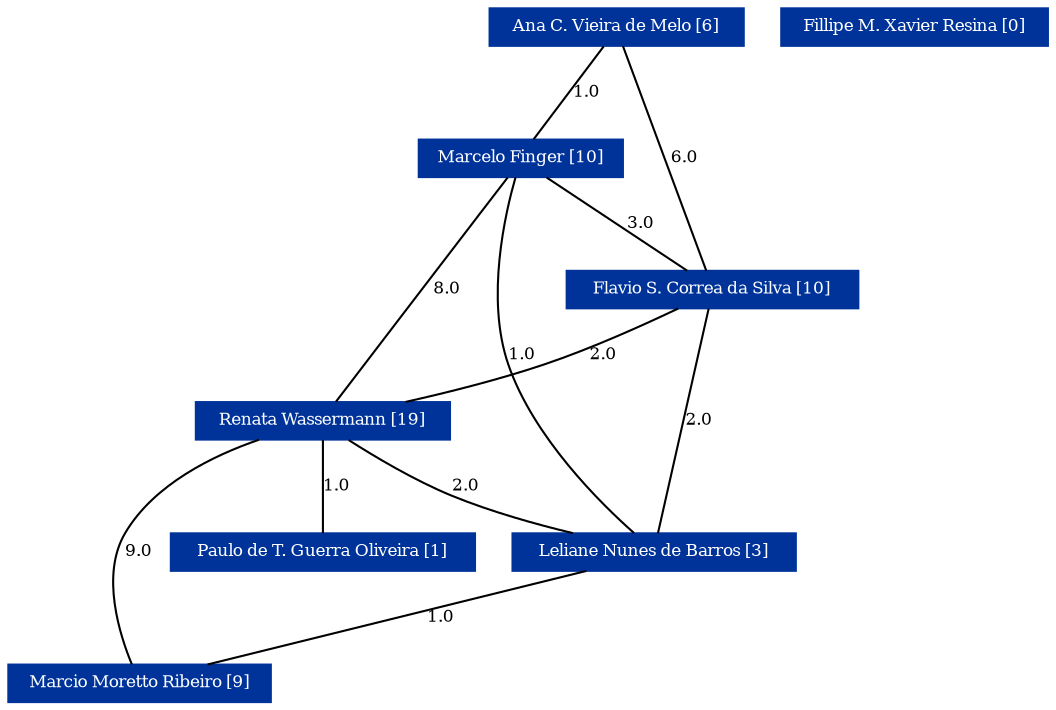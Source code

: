 strict graph grafo2 {
	graph [bb="0,0,326,338", id=grafo2, overlap=False];
	node [label="\N", fontsize=8, shape=rectangle, style=filled];
	0 [label="Ana C. Vieira de Melo [6]", URL="http://lattes.cnpq.br/1225623517319669", color="#003399", fontcolor="#FFFFFF", height="0.25", pos="61,329", width="1.6944"];
	2 [label="Flavio S. Correa da Silva [10]", URL="http://lattes.cnpq.br/8571722708574643", color="#003399", fontcolor="#FFFFFF", height="0.25", pos="145,201", width="1.9444"];
	1 [label="Marcelo Finger [10]", URL="http://lattes.cnpq.br/0620986273710878", color="#003399", fontcolor="#FFFFFF", height="0.25", pos="114,265", width="1.3611"];
	3 [label="Renata Wassermann [19]", URL="http://lattes.cnpq.br/8548608291351316", color="#003399", fontcolor="#FFFFFF", height="0.25", pos="227,137", width="1.6944"];
	4 [label="Leliane Nunes de Barros [3]", URL="http://lattes.cnpq.br/0348490713417429", color="#003399", fontcolor="#FFFFFF", height="0.25", pos="68,73", width="1.8889"];
	7 [label="Marcio Moretto Ribeiro [9]", URL="http://lattes.cnpq.br/2153927915438535", color="#003399", fontcolor="#FFFFFF", height="0.25", pos="262,9", width="1.75"];
	6 [label="Paulo de T. Guerra Oliveira [1]", URL="http://lattes.cnpq.br/5228033768526863", color="#003399", fontcolor="#FFFFFF", height="0.25", pos="227,73", width="2.0278"];
	5 [label="Fillipe M. Xavier Resina [0]", URL="http://lattes.cnpq.br/5276187175614211", color="#003399", fontcolor="#FFFFFF", height="0.25", pos="204,329", width="1.7778"];
	0 -- 2 [fontsize=8, label="6.0", lp="50,265", pos="54.396,319.83 44.845,305.34 29.608,276.67 42,256 56.335,232.1 84.985,218 108.44,210.08"];
	0 -- 1 [fontsize=8, label="1.0", lp="97,297", pos="68.594,319.83 78.669,307.66 96.352,286.31 106.42,274.15"];
	1 -- 3 [fontsize=8, label="8.0", lp="237,201", pos="154,255.97 178.61,248.17 208.35,234.2 224,210 236.68,190.4 232.68,161.26 229.43,146.42"];
	1 -- 2 [fontsize=8, label="3.0", lp="138,233", pos="118.44,255.83 124.33,243.66 134.68,222.31 140.57,210.15"];
	1 -- 4 [fontsize=8, label="1.0", lp="64,169", pos="102.25,255.98 90.516,246.14 73.209,229.22 66,210 48.961,164.56 60.348,104.55 65.677,82.037"];
	2 -- 3 [fontsize=8, label="2.0", lp="197,169", pos="156.75,191.83 172.34,179.66 199.7,158.31 215.27,146.15"];
	2 -- 4 [fontsize=8, label="2.0", lp="118,137", pos="139.46,191.79 125.26,168.18 87.639,105.65 73.487,82.122"];
	4 -- 7 [fontsize=8, label="1.0", lp="183,41", pos="95.384,63.966 132.25,51.803 197.48,30.284 234.44,18.091"];
	3 -- 6 [fontsize=8, label="1.0", lp="234,105", pos="227,127.83 227,115.66 227,94.31 227,82.153"];
	3 -- 4 [fontsize=8, label="2.0", lp="169,105", pos="205.48,127.87 187.5,120.29 161.14,109.27 138,100 122.77,93.896 105.57,87.26 92.034,82.094"];
	3 -- 7 [fontsize=8, label="9.0", lp="319,73", pos="252.09,127.84 271.52,119.27 297.06,104.38 309,82 321.77,58.061 293.35,31.696 275.34,18.152"];
}
